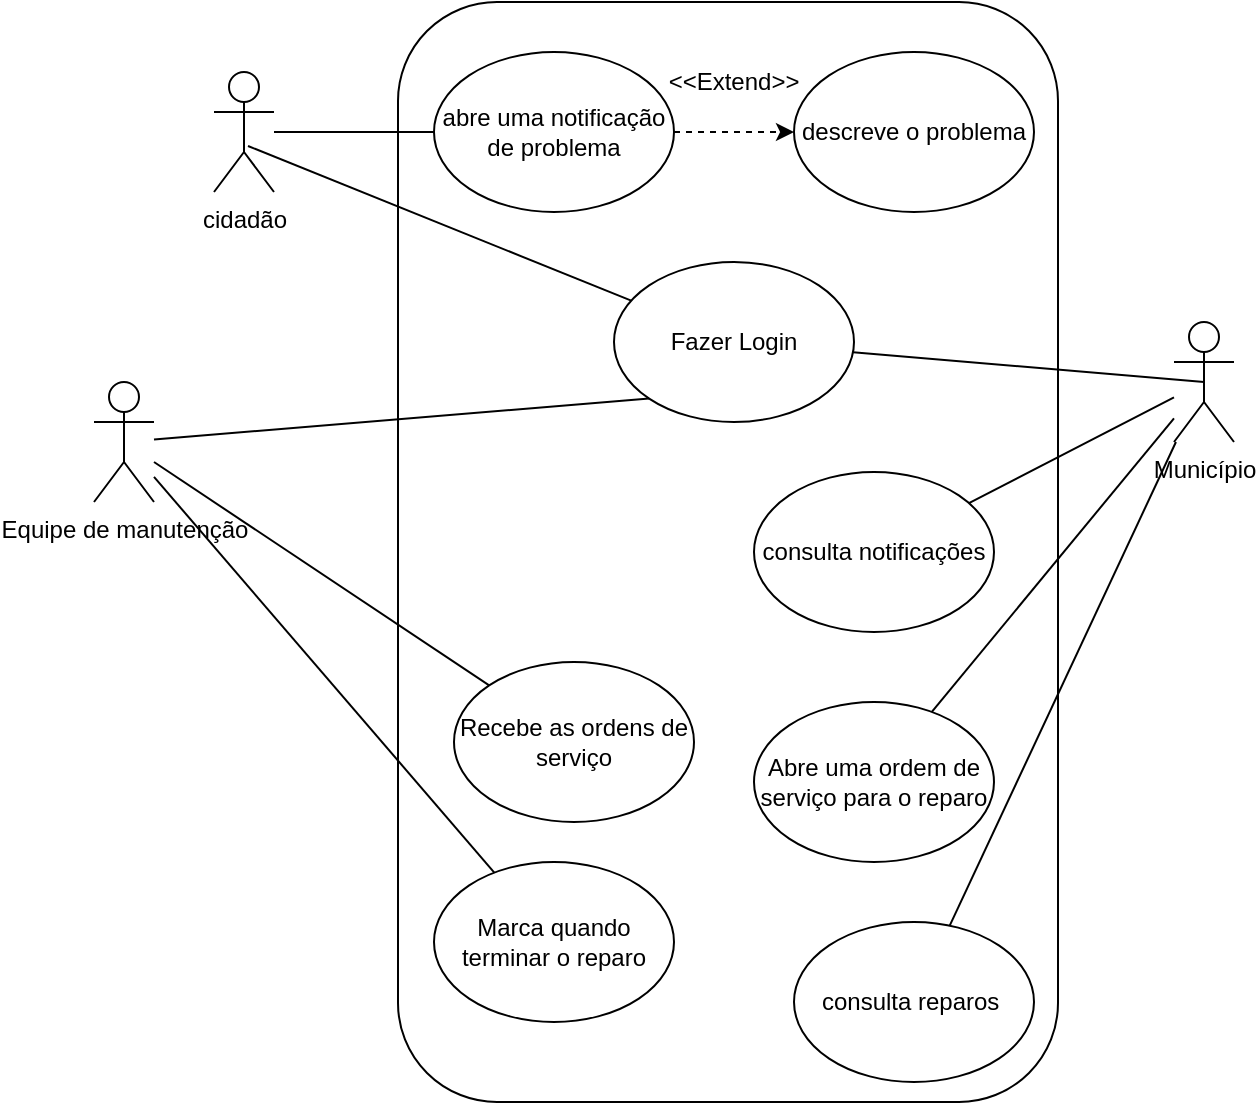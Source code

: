 <mxfile version="20.3.0" type="github">
  <diagram id="TVsBRt_6ifpyhdmxl0sS" name="Página-1">
    <mxGraphModel dx="803" dy="490" grid="1" gridSize="10" guides="1" tooltips="1" connect="1" arrows="1" fold="1" page="1" pageScale="1" pageWidth="827" pageHeight="1169" math="0" shadow="0">
      <root>
        <mxCell id="0" />
        <mxCell id="1" parent="0" />
        <mxCell id="l2oMR_xmYZ3DmNcnoLsg-2" value="" style="rounded=1;whiteSpace=wrap;html=1;" parent="1" vertex="1">
          <mxGeometry x="402" y="350" width="330" height="550" as="geometry" />
        </mxCell>
        <mxCell id="3qhmE-iBuOqCYNNwEswj-12" style="edgeStyle=none;rounded=0;orthogonalLoop=1;jettySize=auto;html=1;endArrow=none;endFill=0;" parent="1" source="l2oMR_xmYZ3DmNcnoLsg-3" target="l2oMR_xmYZ3DmNcnoLsg-7" edge="1">
          <mxGeometry relative="1" as="geometry" />
        </mxCell>
        <mxCell id="l2oMR_xmYZ3DmNcnoLsg-3" value="cidadão&lt;br&gt;" style="shape=umlActor;verticalLabelPosition=bottom;verticalAlign=top;html=1;" parent="1" vertex="1">
          <mxGeometry x="310" y="385" width="30" height="60" as="geometry" />
        </mxCell>
        <mxCell id="3qhmE-iBuOqCYNNwEswj-1" style="edgeStyle=orthogonalEdgeStyle;rounded=0;orthogonalLoop=1;jettySize=auto;html=1;dashed=1;endArrow=classic;endFill=1;" parent="1" source="l2oMR_xmYZ3DmNcnoLsg-7" target="l2oMR_xmYZ3DmNcnoLsg-9" edge="1">
          <mxGeometry relative="1" as="geometry" />
        </mxCell>
        <mxCell id="l2oMR_xmYZ3DmNcnoLsg-7" value="abre uma notificação de problema" style="ellipse;whiteSpace=wrap;html=1;" parent="1" vertex="1">
          <mxGeometry x="420" y="375" width="120" height="80" as="geometry" />
        </mxCell>
        <mxCell id="l2oMR_xmYZ3DmNcnoLsg-9" value="descreve o problema" style="ellipse;whiteSpace=wrap;html=1;" parent="1" vertex="1">
          <mxGeometry x="600" y="375" width="120" height="80" as="geometry" />
        </mxCell>
        <mxCell id="3qhmE-iBuOqCYNNwEswj-13" style="edgeStyle=none;rounded=0;orthogonalLoop=1;jettySize=auto;html=1;endArrow=none;endFill=0;" parent="1" source="l2oMR_xmYZ3DmNcnoLsg-15" target="l2oMR_xmYZ3DmNcnoLsg-16" edge="1">
          <mxGeometry relative="1" as="geometry" />
        </mxCell>
        <mxCell id="3qhmE-iBuOqCYNNwEswj-14" style="edgeStyle=none;rounded=0;orthogonalLoop=1;jettySize=auto;html=1;endArrow=none;endFill=0;" parent="1" source="l2oMR_xmYZ3DmNcnoLsg-15" target="l2oMR_xmYZ3DmNcnoLsg-18" edge="1">
          <mxGeometry relative="1" as="geometry" />
        </mxCell>
        <mxCell id="3qhmE-iBuOqCYNNwEswj-15" style="edgeStyle=none;rounded=0;orthogonalLoop=1;jettySize=auto;html=1;endArrow=none;endFill=0;" parent="1" source="l2oMR_xmYZ3DmNcnoLsg-15" target="l2oMR_xmYZ3DmNcnoLsg-19" edge="1">
          <mxGeometry relative="1" as="geometry" />
        </mxCell>
        <mxCell id="l2oMR_xmYZ3DmNcnoLsg-15" value="Município" style="shape=umlActor;verticalLabelPosition=bottom;verticalAlign=top;html=1;outlineConnect=0;" parent="1" vertex="1">
          <mxGeometry x="790" y="510" width="30" height="60" as="geometry" />
        </mxCell>
        <mxCell id="l2oMR_xmYZ3DmNcnoLsg-16" value="consulta notificações" style="ellipse;whiteSpace=wrap;html=1;" parent="1" vertex="1">
          <mxGeometry x="580" y="585" width="120" height="80" as="geometry" />
        </mxCell>
        <mxCell id="l2oMR_xmYZ3DmNcnoLsg-18" value="Abre uma ordem de serviço para o reparo" style="ellipse;whiteSpace=wrap;html=1;" parent="1" vertex="1">
          <mxGeometry x="580" y="700" width="120" height="80" as="geometry" />
        </mxCell>
        <mxCell id="l2oMR_xmYZ3DmNcnoLsg-19" value="consulta reparos&amp;nbsp;" style="ellipse;whiteSpace=wrap;html=1;" parent="1" vertex="1">
          <mxGeometry x="600" y="810" width="120" height="80" as="geometry" />
        </mxCell>
        <mxCell id="3qhmE-iBuOqCYNNwEswj-16" style="edgeStyle=none;rounded=0;orthogonalLoop=1;jettySize=auto;html=1;endArrow=none;endFill=0;" parent="1" source="l2oMR_xmYZ3DmNcnoLsg-22" target="l2oMR_xmYZ3DmNcnoLsg-24" edge="1">
          <mxGeometry relative="1" as="geometry" />
        </mxCell>
        <mxCell id="3qhmE-iBuOqCYNNwEswj-17" style="edgeStyle=none;rounded=0;orthogonalLoop=1;jettySize=auto;html=1;endArrow=none;endFill=0;" parent="1" source="l2oMR_xmYZ3DmNcnoLsg-22" target="l2oMR_xmYZ3DmNcnoLsg-23" edge="1">
          <mxGeometry relative="1" as="geometry" />
        </mxCell>
        <mxCell id="l2oMR_xmYZ3DmNcnoLsg-22" value="Equipe de manutenção&lt;br&gt;" style="shape=umlActor;verticalLabelPosition=bottom;verticalAlign=top;html=1;outlineConnect=0;" parent="1" vertex="1">
          <mxGeometry x="250" y="540" width="30" height="60" as="geometry" />
        </mxCell>
        <mxCell id="l2oMR_xmYZ3DmNcnoLsg-23" value="Marca quando terminar o reparo" style="ellipse;whiteSpace=wrap;html=1;" parent="1" vertex="1">
          <mxGeometry x="420" y="780" width="120" height="80" as="geometry" />
        </mxCell>
        <mxCell id="l2oMR_xmYZ3DmNcnoLsg-24" value="Recebe as ordens de serviço" style="ellipse;whiteSpace=wrap;html=1;" parent="1" vertex="1">
          <mxGeometry x="430" y="680" width="120" height="80" as="geometry" />
        </mxCell>
        <mxCell id="LZpyRdWRC8auorOzAgjW-4" value="&amp;lt;&amp;lt;Extend&amp;gt;&amp;gt;" style="text;html=1;strokeColor=none;fillColor=none;align=center;verticalAlign=middle;whiteSpace=wrap;rounded=0;" vertex="1" parent="1">
          <mxGeometry x="540" y="375" width="60" height="30" as="geometry" />
        </mxCell>
        <mxCell id="LZpyRdWRC8auorOzAgjW-6" value="Fazer Login" style="ellipse;whiteSpace=wrap;html=1;" vertex="1" parent="1">
          <mxGeometry x="510" y="480" width="120" height="80" as="geometry" />
        </mxCell>
        <mxCell id="LZpyRdWRC8auorOzAgjW-7" value="" style="endArrow=none;html=1;rounded=0;exitX=0.567;exitY=0.617;exitDx=0;exitDy=0;exitPerimeter=0;" edge="1" parent="1" source="l2oMR_xmYZ3DmNcnoLsg-3" target="LZpyRdWRC8auorOzAgjW-6">
          <mxGeometry width="50" height="50" relative="1" as="geometry">
            <mxPoint x="430" y="490" as="sourcePoint" />
            <mxPoint x="480" y="440" as="targetPoint" />
          </mxGeometry>
        </mxCell>
        <mxCell id="LZpyRdWRC8auorOzAgjW-9" value="" style="endArrow=none;html=1;rounded=0;entryX=0;entryY=1;entryDx=0;entryDy=0;" edge="1" parent="1" source="l2oMR_xmYZ3DmNcnoLsg-22" target="LZpyRdWRC8auorOzAgjW-6">
          <mxGeometry width="50" height="50" relative="1" as="geometry">
            <mxPoint x="430" y="490" as="sourcePoint" />
            <mxPoint x="480" y="440" as="targetPoint" />
          </mxGeometry>
        </mxCell>
        <mxCell id="LZpyRdWRC8auorOzAgjW-10" value="" style="endArrow=none;html=1;rounded=0;entryX=0.5;entryY=0.5;entryDx=0;entryDy=0;entryPerimeter=0;" edge="1" parent="1" source="LZpyRdWRC8auorOzAgjW-6" target="l2oMR_xmYZ3DmNcnoLsg-15">
          <mxGeometry width="50" height="50" relative="1" as="geometry">
            <mxPoint x="550" y="539.999" as="sourcePoint" />
            <mxPoint x="797.574" y="519.524" as="targetPoint" />
          </mxGeometry>
        </mxCell>
      </root>
    </mxGraphModel>
  </diagram>
</mxfile>
